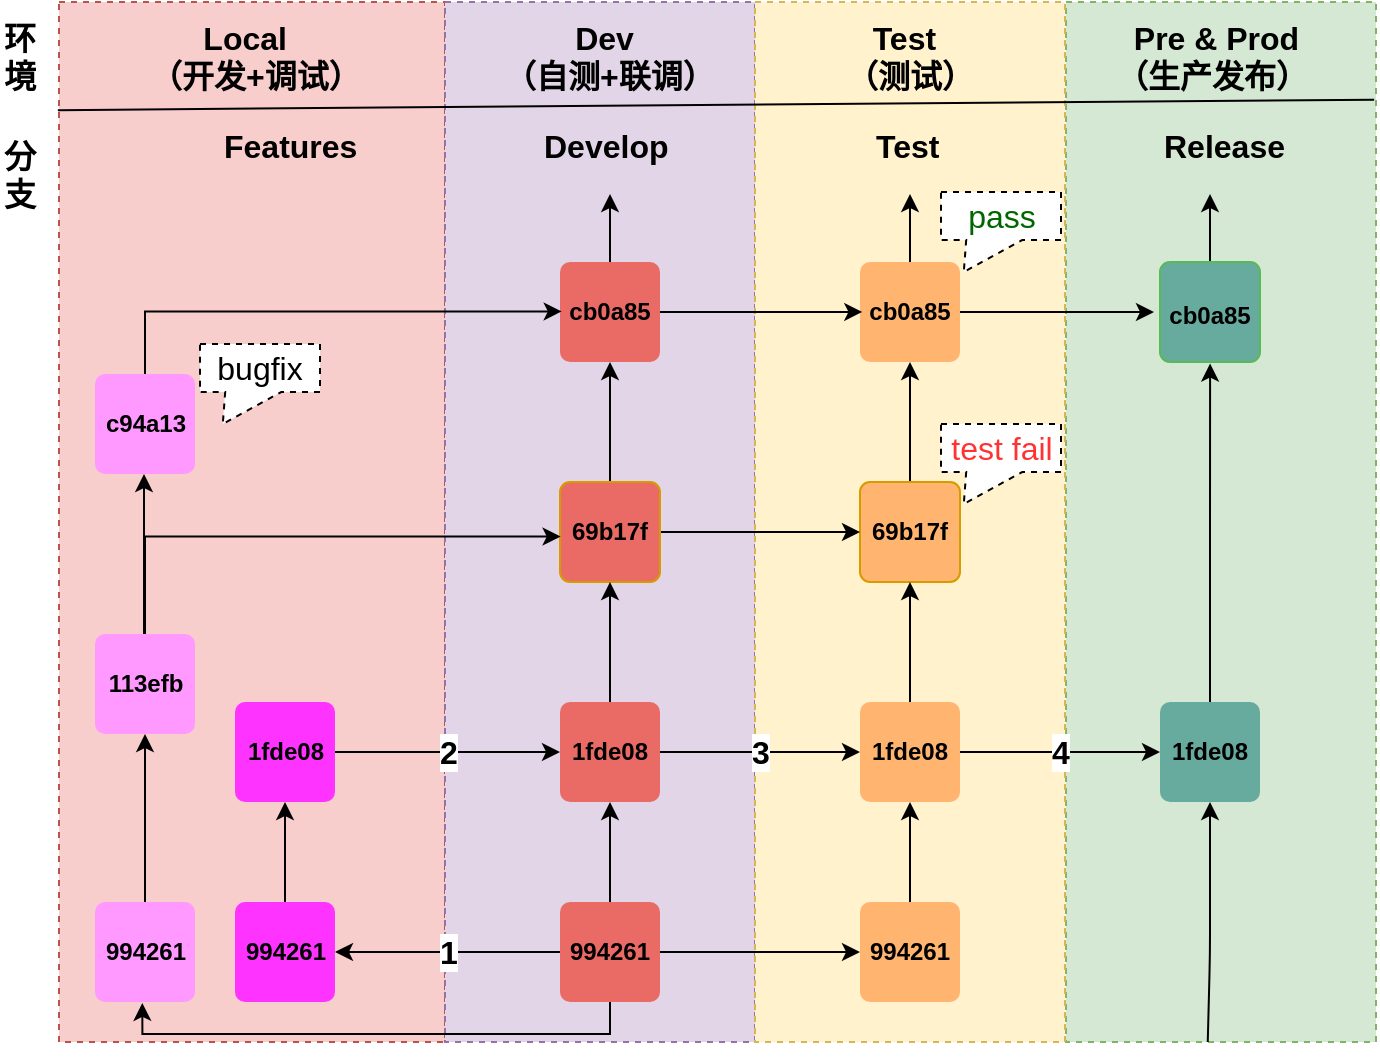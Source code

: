 <mxfile version="12.2.4" pages="1"><diagram id="rE4ID-L0u1RWTMyuoeL2" name="Page-1"><mxGraphModel dx="963" dy="660" grid="1" gridSize="10" guides="1" tooltips="1" connect="1" arrows="1" fold="1" page="1" pageScale="1" pageWidth="827" pageHeight="1169" math="0" shadow="0"><root><mxCell id="0"/><mxCell id="1" parent="0"/><mxCell id="100" value="" style="rounded=0;whiteSpace=wrap;html=1;dashed=1;fillColor=#f8cecc;strokeColor=#b85450;" parent="1" vertex="1"><mxGeometry x="49.5" y="64" width="193" height="520" as="geometry"/></mxCell><mxCell id="96" value="" style="rounded=0;whiteSpace=wrap;html=1;dashed=1;fillColor=#e1d5e7;strokeColor=#9673a6;" parent="1" vertex="1"><mxGeometry x="242.5" y="64" width="155" height="520" as="geometry"/></mxCell><mxCell id="42" value="" style="rounded=0;whiteSpace=wrap;html=1;dashed=1;fillColor=#d5e8d4;strokeColor=#82b366;" parent="1" vertex="1"><mxGeometry x="553" y="64" width="155" height="520" as="geometry"/></mxCell><mxCell id="40" value="" style="rounded=0;whiteSpace=wrap;html=1;dashed=1;fillColor=#fff2cc;strokeColor=#d6b656;" parent="1" vertex="1"><mxGeometry x="397.5" y="64" width="155" height="520" as="geometry"/></mxCell><mxCell id="34" style="edgeStyle=orthogonalEdgeStyle;rounded=0;orthogonalLoop=1;jettySize=auto;html=1;entryX=-0.06;entryY=0.5;entryDx=0;entryDy=0;entryPerimeter=0;" parent="1" source="25" target="33" edge="1"><mxGeometry relative="1" as="geometry"/></mxCell><mxCell id="90" style="edgeStyle=orthogonalEdgeStyle;rounded=0;orthogonalLoop=1;jettySize=auto;html=1;" parent="1" source="25" edge="1"><mxGeometry relative="1" as="geometry"><mxPoint x="475" y="160" as="targetPoint"/></mxGeometry></mxCell><mxCell id="25" value="&lt;font color=&quot;#000000&quot;&gt;cb0a85&lt;/font&gt;" style="html=1;shadow=0;dashed=0;shape=mxgraph.bootstrap.rrect;align=center;rSize=5;strokeColor=none;fillColor=#FFB570;fontColor=#ffffff;fontStyle=1;whiteSpace=wrap;" parent="1" vertex="1"><mxGeometry x="450" y="194" width="50" height="50" as="geometry"/></mxCell><mxCell id="28" style="edgeStyle=orthogonalEdgeStyle;rounded=0;orthogonalLoop=1;jettySize=auto;html=1;entryX=0.5;entryY=1;entryDx=0;entryDy=0;entryPerimeter=0;" parent="1" source="26" target="25" edge="1"><mxGeometry relative="1" as="geometry"/></mxCell><mxCell id="26" value="69b17f" style="html=1;shadow=0;dashed=0;shape=mxgraph.bootstrap.rrect;align=center;rSize=5;strokeColor=#d79b00;fillColor=#FFB570;fontStyle=1;whiteSpace=wrap;" parent="1" vertex="1"><mxGeometry x="450" y="304" width="50" height="50" as="geometry"/></mxCell><mxCell id="27" value="&lt;b&gt;&lt;font style=&quot;font-size: 16px&quot;&gt;Release&lt;/font&gt;&lt;/b&gt;" style="text;html=1;resizable=0;points=[];autosize=1;align=left;verticalAlign=top;spacingTop=-4;" parent="1" vertex="1"><mxGeometry x="600" y="124" width="80" height="20" as="geometry"/></mxCell><mxCell id="30" style="edgeStyle=orthogonalEdgeStyle;rounded=0;orthogonalLoop=1;jettySize=auto;html=1;entryX=0.5;entryY=1;entryDx=0;entryDy=0;entryPerimeter=0;" parent="1" source="29" target="26" edge="1"><mxGeometry relative="1" as="geometry"/></mxCell><mxCell id="55" value="4" style="edgeStyle=orthogonalEdgeStyle;rounded=0;orthogonalLoop=1;jettySize=auto;html=1;fontSize=16;fontStyle=1" parent="1" source="29" target="48" edge="1"><mxGeometry relative="1" as="geometry"/></mxCell><mxCell id="29" value="&lt;font color=&quot;#000000&quot;&gt;1fde08&lt;/font&gt;" style="html=1;shadow=0;dashed=0;shape=mxgraph.bootstrap.rrect;align=center;rSize=5;strokeColor=none;fillColor=#FFB570;fontColor=#ffffff;fontStyle=1;whiteSpace=wrap;" parent="1" vertex="1"><mxGeometry x="450" y="414" width="50" height="50" as="geometry"/></mxCell><mxCell id="32" style="edgeStyle=orthogonalEdgeStyle;rounded=0;orthogonalLoop=1;jettySize=auto;html=1;" parent="1" source="31" target="29" edge="1"><mxGeometry relative="1" as="geometry"/></mxCell><mxCell id="31" value="&lt;font color=&quot;#000000&quot;&gt;994261&lt;/font&gt;" style="html=1;shadow=0;dashed=0;shape=mxgraph.bootstrap.rrect;align=center;rSize=5;strokeColor=none;fillColor=#FFB570;fontColor=#ffffff;fontStyle=1;whiteSpace=wrap;" parent="1" vertex="1"><mxGeometry x="450" y="514" width="50" height="50" as="geometry"/></mxCell><mxCell id="91" style="edgeStyle=orthogonalEdgeStyle;rounded=0;orthogonalLoop=1;jettySize=auto;html=1;" parent="1" source="33" edge="1"><mxGeometry relative="1" as="geometry"><mxPoint x="625" y="160" as="targetPoint"/></mxGeometry></mxCell><mxCell id="33" value="&lt;font style=&quot;font-size: 12px&quot; color=&quot;#000000&quot;&gt;&lt;b&gt;cb0a85&lt;/b&gt;&lt;/font&gt;" style="html=1;shadow=0;dashed=0;shape=mxgraph.bootstrap.rrect;rSize=5;fillColor=#67AB9F;align=center;strokeColor=#58B957;fontColor=#ffffff;fontSize=16;whiteSpace=wrap;" parent="1" vertex="1"><mxGeometry x="600" y="194" width="50" height="50" as="geometry"/></mxCell><mxCell id="36" value="&lt;b&gt;&lt;font style=&quot;font-size: 16px&quot;&gt;Develop&lt;/font&gt;&lt;/b&gt;" style="text;html=1;resizable=0;points=[];autosize=1;align=left;verticalAlign=top;spacingTop=-4;" parent="1" vertex="1"><mxGeometry x="290" y="124" width="80" height="20" as="geometry"/></mxCell><mxCell id="37" value="&lt;b&gt;&lt;font style=&quot;font-size: 16px&quot;&gt;Features&lt;/font&gt;&lt;/b&gt;" style="text;html=1;resizable=0;points=[];autosize=1;align=left;verticalAlign=top;spacingTop=-4;" parent="1" vertex="1"><mxGeometry x="130" y="124" width="80" height="20" as="geometry"/></mxCell><mxCell id="38" value="&lt;b&gt;&lt;font style=&quot;font-size: 16px&quot;&gt;&amp;nbsp; &amp;nbsp;Test&lt;br&gt;（测试）&lt;br&gt;&lt;/font&gt;&lt;/b&gt;" style="text;html=1;resizable=0;points=[];autosize=1;align=left;verticalAlign=top;spacingTop=-4;" parent="1" vertex="1"><mxGeometry x="440.5" y="70" width="80" height="30" as="geometry"/></mxCell><mxCell id="39" value="&lt;b&gt;&lt;font style=&quot;font-size: 16px&quot;&gt;&amp;nbsp; &amp;nbsp; &amp;nbsp; &amp;nbsp; Dev&lt;br&gt;（自测+联调）&lt;br&gt;&lt;/font&gt;&lt;/b&gt;" style="text;html=1;resizable=0;points=[];autosize=1;align=left;verticalAlign=top;spacingTop=-4;" parent="1" vertex="1"><mxGeometry x="270" y="70" width="120" height="30" as="geometry"/></mxCell><mxCell id="43" value="&lt;b&gt;&lt;font style=&quot;font-size: 16px&quot;&gt;&amp;nbsp; Pre &amp;amp; Prod&lt;br&gt;（生产发布）&lt;br&gt;&lt;/font&gt;&lt;/b&gt;" style="text;html=1;resizable=0;points=[];autosize=1;align=left;verticalAlign=top;spacingTop=-4;" parent="1" vertex="1"><mxGeometry x="575.5" y="70" width="110" height="30" as="geometry"/></mxCell><mxCell id="44" value="" style="endArrow=none;html=1;entryX=0.994;entryY=0.094;entryDx=0;entryDy=0;entryPerimeter=0;exitX=-0.003;exitY=0.104;exitDx=0;exitDy=0;exitPerimeter=0;" parent="1" source="100" target="42" edge="1"><mxGeometry width="50" height="50" relative="1" as="geometry"><mxPoint x="130" y="113" as="sourcePoint"/><mxPoint x="660" y="113.5" as="targetPoint"/></mxGeometry></mxCell><mxCell id="46" value="&lt;b&gt;&lt;font style=&quot;font-size: 16px&quot;&gt;Test&lt;br&gt;&lt;/font&gt;&lt;/b&gt;" style="text;html=1;resizable=0;points=[];autosize=1;align=left;verticalAlign=top;spacingTop=-4;" parent="1" vertex="1"><mxGeometry x="455.5" y="124" width="50" height="20" as="geometry"/></mxCell><mxCell id="57" style="edgeStyle=orthogonalEdgeStyle;rounded=0;orthogonalLoop=1;jettySize=auto;html=1;entryX=0.501;entryY=1.015;entryDx=0;entryDy=0;entryPerimeter=0;" parent="1" source="48" target="33" edge="1"><mxGeometry relative="1" as="geometry"/></mxCell><mxCell id="48" value="&lt;font color=&quot;#000000&quot;&gt;1fde08&lt;/font&gt;" style="html=1;shadow=0;dashed=0;shape=mxgraph.bootstrap.rrect;align=center;rSize=5;strokeColor=none;fillColor=#67AB9F;fontColor=#ffffff;fontStyle=1;whiteSpace=wrap;direction=south;" parent="1" vertex="1"><mxGeometry x="600" y="414" width="50" height="50" as="geometry"/></mxCell><mxCell id="69" style="edgeStyle=orthogonalEdgeStyle;rounded=0;orthogonalLoop=1;jettySize=auto;html=1;entryX=0.023;entryY=0.499;entryDx=0;entryDy=0;entryPerimeter=0;" parent="1" source="59" target="25" edge="1"><mxGeometry relative="1" as="geometry"/></mxCell><mxCell id="94" style="edgeStyle=orthogonalEdgeStyle;rounded=0;orthogonalLoop=1;jettySize=auto;html=1;" parent="1" source="59" edge="1"><mxGeometry relative="1" as="geometry"><mxPoint x="325" y="160" as="targetPoint"/></mxGeometry></mxCell><mxCell id="59" value="&lt;font color=&quot;#000000&quot;&gt;cb0a85&lt;/font&gt;" style="html=1;shadow=0;dashed=0;shape=mxgraph.bootstrap.rrect;align=center;rSize=5;strokeColor=none;fillColor=#EA6B66;fontColor=#ffffff;fontStyle=1;whiteSpace=wrap;" parent="1" vertex="1"><mxGeometry x="300" y="194" width="50" height="50" as="geometry"/></mxCell><mxCell id="60" style="edgeStyle=orthogonalEdgeStyle;rounded=0;orthogonalLoop=1;jettySize=auto;html=1;entryX=0.5;entryY=1;entryDx=0;entryDy=0;entryPerimeter=0;" parent="1" source="61" target="59" edge="1"><mxGeometry relative="1" as="geometry"/></mxCell><mxCell id="70" style="edgeStyle=orthogonalEdgeStyle;rounded=0;orthogonalLoop=1;jettySize=auto;html=1;" parent="1" source="61" target="26" edge="1"><mxGeometry relative="1" as="geometry"/></mxCell><mxCell id="61" value="69b17f" style="html=1;shadow=0;dashed=0;shape=mxgraph.bootstrap.rrect;align=center;rSize=5;strokeColor=#d79b00;fillColor=#EA6B66;fontStyle=1;whiteSpace=wrap;" parent="1" vertex="1"><mxGeometry x="300" y="304" width="50" height="50" as="geometry"/></mxCell><mxCell id="62" style="edgeStyle=orthogonalEdgeStyle;rounded=0;orthogonalLoop=1;jettySize=auto;html=1;entryX=0.5;entryY=1;entryDx=0;entryDy=0;entryPerimeter=0;" parent="1" source="63" target="61" edge="1"><mxGeometry relative="1" as="geometry"/></mxCell><mxCell id="68" value="3" style="edgeStyle=orthogonalEdgeStyle;rounded=0;orthogonalLoop=1;jettySize=auto;html=1;fontSize=16;fontStyle=1" parent="1" source="63" target="29" edge="1"><mxGeometry relative="1" as="geometry"/></mxCell><mxCell id="63" value="&lt;font color=&quot;#000000&quot;&gt;1fde08&lt;/font&gt;" style="html=1;shadow=0;dashed=0;shape=mxgraph.bootstrap.rrect;align=center;rSize=5;strokeColor=none;fillColor=#EA6B66;fontColor=#ffffff;fontStyle=1;whiteSpace=wrap;" parent="1" vertex="1"><mxGeometry x="300" y="414" width="50" height="50" as="geometry"/></mxCell><mxCell id="65" style="edgeStyle=orthogonalEdgeStyle;rounded=0;orthogonalLoop=1;jettySize=auto;html=1;" parent="1" source="64" target="63" edge="1"><mxGeometry relative="1" as="geometry"/></mxCell><mxCell id="67" style="edgeStyle=orthogonalEdgeStyle;rounded=0;orthogonalLoop=1;jettySize=auto;html=1;" parent="1" source="64" target="31" edge="1"><mxGeometry relative="1" as="geometry"/></mxCell><mxCell id="71" value="1" style="edgeStyle=orthogonalEdgeStyle;rounded=0;orthogonalLoop=1;jettySize=auto;html=1;fontSize=16;fontStyle=1" parent="1" source="64" target="66" edge="1"><mxGeometry relative="1" as="geometry"/></mxCell><mxCell id="97" style="edgeStyle=orthogonalEdgeStyle;rounded=0;orthogonalLoop=1;jettySize=auto;html=1;entryX=0.473;entryY=1.009;entryDx=0;entryDy=0;entryPerimeter=0;" parent="1" source="64" target="72" edge="1"><mxGeometry relative="1" as="geometry"><Array as="points"><mxPoint x="325" y="580"/><mxPoint x="91" y="580"/></Array></mxGeometry></mxCell><mxCell id="64" value="&lt;font color=&quot;#000000&quot;&gt;994261&lt;/font&gt;" style="html=1;shadow=0;dashed=0;shape=mxgraph.bootstrap.rrect;align=center;rSize=5;strokeColor=none;fillColor=#EA6B66;fontColor=#ffffff;fontStyle=1;whiteSpace=wrap;" parent="1" vertex="1"><mxGeometry x="300" y="514" width="50" height="50" as="geometry"/></mxCell><mxCell id="78" style="edgeStyle=orthogonalEdgeStyle;rounded=0;orthogonalLoop=1;jettySize=auto;html=1;" parent="1" source="66" target="76" edge="1"><mxGeometry relative="1" as="geometry"/></mxCell><mxCell id="66" value="&lt;font color=&quot;#000000&quot;&gt;994261&lt;/font&gt;" style="html=1;shadow=0;dashed=0;shape=mxgraph.bootstrap.rrect;align=center;rSize=5;strokeColor=none;fillColor=#FF33FF;fontColor=#ffffff;fontStyle=1;whiteSpace=wrap;" parent="1" vertex="1"><mxGeometry x="137.5" y="514" width="50" height="50" as="geometry"/></mxCell><mxCell id="81" style="edgeStyle=orthogonalEdgeStyle;rounded=0;orthogonalLoop=1;jettySize=auto;html=1;" parent="1" source="72" target="79" edge="1"><mxGeometry relative="1" as="geometry"/></mxCell><mxCell id="72" value="&lt;font color=&quot;#000000&quot;&gt;994261&lt;/font&gt;" style="html=1;shadow=0;dashed=0;shape=mxgraph.bootstrap.rrect;align=center;rSize=5;strokeColor=none;fillColor=#FF99FF;fontColor=#ffffff;fontStyle=1;whiteSpace=wrap;" parent="1" vertex="1"><mxGeometry x="67.5" y="514" width="50" height="50" as="geometry"/></mxCell><mxCell id="84" value="2" style="edgeStyle=orthogonalEdgeStyle;rounded=0;orthogonalLoop=1;jettySize=auto;html=1;fontSize=16;fontStyle=1" parent="1" source="76" target="63" edge="1"><mxGeometry relative="1" as="geometry"/></mxCell><mxCell id="76" value="&lt;font color=&quot;#000000&quot;&gt;1fde08&lt;/font&gt;" style="html=1;shadow=0;dashed=0;shape=mxgraph.bootstrap.rrect;align=center;rSize=5;strokeColor=none;fillColor=#FF33FF;fontColor=#ffffff;fontStyle=1;whiteSpace=wrap;" parent="1" vertex="1"><mxGeometry x="137.5" y="414" width="50" height="50" as="geometry"/></mxCell><mxCell id="77" value="" style="endArrow=classic;html=1;" parent="1" source="42" edge="1"><mxGeometry width="50" height="50" relative="1" as="geometry"><mxPoint x="575" y="514" as="sourcePoint"/><mxPoint x="625" y="464" as="targetPoint"/><Array as="points"><mxPoint x="625" y="540"/></Array></mxGeometry></mxCell><mxCell id="82" style="edgeStyle=orthogonalEdgeStyle;rounded=0;orthogonalLoop=1;jettySize=auto;html=1;" parent="1" edge="1"><mxGeometry relative="1" as="geometry"><mxPoint x="92" y="380" as="sourcePoint"/><mxPoint x="92" y="300" as="targetPoint"/></mxGeometry></mxCell><mxCell id="98" style="edgeStyle=orthogonalEdgeStyle;rounded=0;orthogonalLoop=1;jettySize=auto;html=1;entryX=0.006;entryY=0.546;entryDx=0;entryDy=0;entryPerimeter=0;" parent="1" source="79" target="61" edge="1"><mxGeometry relative="1" as="geometry"><Array as="points"><mxPoint x="92" y="331"/></Array></mxGeometry></mxCell><mxCell id="79" value="&lt;font color=&quot;#000000&quot;&gt;113efb&lt;/font&gt;" style="html=1;shadow=0;dashed=0;shape=mxgraph.bootstrap.rrect;align=center;rSize=5;strokeColor=none;fillColor=#FF99FF;fontColor=#ffffff;fontStyle=1;whiteSpace=wrap;" parent="1" vertex="1"><mxGeometry x="67.5" y="380" width="50" height="50" as="geometry"/></mxCell><mxCell id="99" style="edgeStyle=orthogonalEdgeStyle;rounded=0;orthogonalLoop=1;jettySize=auto;html=1;entryX=0.017;entryY=0.494;entryDx=0;entryDy=0;entryPerimeter=0;" parent="1" source="80" target="59" edge="1"><mxGeometry relative="1" as="geometry"><Array as="points"><mxPoint x="92" y="219"/></Array></mxGeometry></mxCell><mxCell id="80" value="&lt;span style=&quot;color: rgb(0 , 0 , 0)&quot;&gt;c94a13&lt;/span&gt;" style="html=1;shadow=0;dashed=0;shape=mxgraph.bootstrap.rrect;align=center;rSize=5;strokeColor=none;fillColor=#FF99FF;fontColor=#ffffff;fontStyle=1;whiteSpace=wrap;" parent="1" vertex="1"><mxGeometry x="67.5" y="250" width="50" height="50" as="geometry"/></mxCell><mxCell id="95" value="&lt;b&gt;&lt;font style=&quot;font-size: 16px&quot;&gt;&amp;nbsp; &amp;nbsp; &amp;nbsp; Local&lt;br&gt;（开发+调试）&lt;br&gt;&lt;/font&gt;&lt;/b&gt;" style="text;html=1;resizable=0;points=[];autosize=1;align=left;verticalAlign=top;spacingTop=-4;" parent="1" vertex="1"><mxGeometry x="92.5" y="70" width="120" height="30" as="geometry"/></mxCell><mxCell id="101" value="&lt;b style=&quot;font-size: 16px&quot;&gt;环&lt;br&gt;境&lt;/b&gt;" style="text;html=1;resizable=0;points=[];autosize=1;align=left;verticalAlign=top;spacingTop=-4;" parent="1" vertex="1"><mxGeometry x="20" y="70" width="30" height="30" as="geometry"/></mxCell><mxCell id="102" value="&lt;b style=&quot;font-size: 16px&quot;&gt;分&lt;br&gt;支&lt;/b&gt;" style="text;html=1;resizable=0;points=[];autosize=1;align=left;verticalAlign=top;spacingTop=-4;" parent="1" vertex="1"><mxGeometry x="20" y="129" width="30" height="30" as="geometry"/></mxCell><mxCell id="111" value="bugfix" style="shape=callout;whiteSpace=wrap;html=1;perimeter=calloutPerimeter;dashed=1;fillColor=#FFFFFF;fontSize=16;position2=0.19;size=16;position=0.21;base=28;" parent="1" vertex="1"><mxGeometry x="120" y="235" width="60" height="40" as="geometry"/></mxCell><mxCell id="112" value="&lt;font color=&quot;#ff3333&quot;&gt;test fail&lt;/font&gt;" style="shape=callout;whiteSpace=wrap;html=1;perimeter=calloutPerimeter;dashed=1;fillColor=#FFFFFF;fontSize=16;position2=0.19;size=16;position=0.21;base=28;" parent="1" vertex="1"><mxGeometry x="490.5" y="275" width="60" height="40" as="geometry"/></mxCell><mxCell id="114" value="&lt;font color=&quot;#006600&quot;&gt;pass&lt;/font&gt;" style="shape=callout;whiteSpace=wrap;html=1;perimeter=calloutPerimeter;dashed=1;fillColor=#FFFFFF;fontSize=16;position2=0.19;size=16;position=0.21;base=28;" parent="1" vertex="1"><mxGeometry x="490.5" y="159" width="60" height="40" as="geometry"/></mxCell></root></mxGraphModel></diagram></mxfile>